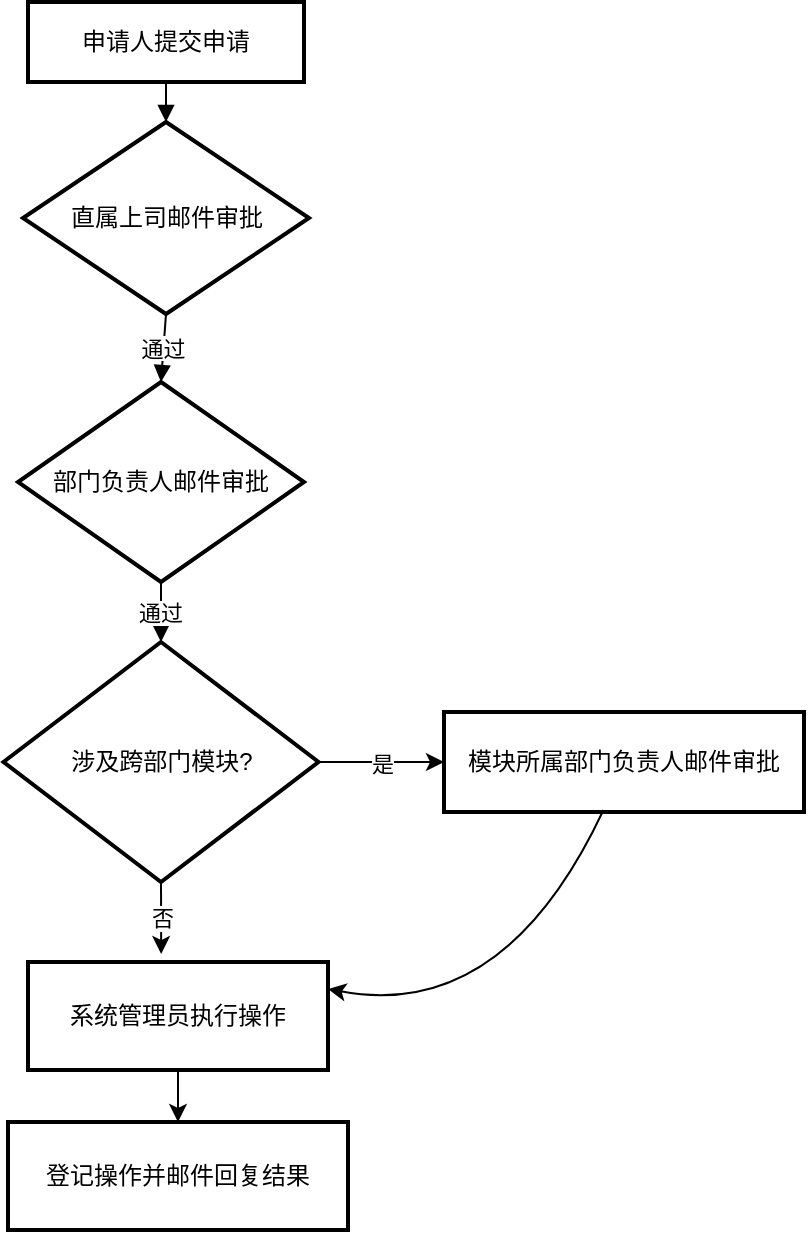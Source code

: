 <mxfile version="27.1.4">
  <diagram name="第 1 页" id="WRa8PWZzJa2GoMIzC6Us">
    <mxGraphModel dx="1273" dy="612" grid="1" gridSize="10" guides="1" tooltips="1" connect="1" arrows="1" fold="1" page="1" pageScale="1" pageWidth="827" pageHeight="1169" math="0" shadow="0">
      <root>
        <mxCell id="0" />
        <mxCell id="1" parent="0" />
        <mxCell id="-FCt8ouzUIe52Q_dRmdr-1" value="申请人提交申请" style="whiteSpace=wrap;strokeWidth=2;" vertex="1" parent="1">
          <mxGeometry x="92" y="30" width="138" height="40" as="geometry" />
        </mxCell>
        <mxCell id="-FCt8ouzUIe52Q_dRmdr-2" value="直属上司邮件审批" style="rhombus;strokeWidth=2;whiteSpace=wrap;" vertex="1" parent="1">
          <mxGeometry x="89.5" y="90" width="143" height="96" as="geometry" />
        </mxCell>
        <mxCell id="-FCt8ouzUIe52Q_dRmdr-3" value="部门负责人邮件审批" style="rhombus;strokeWidth=2;whiteSpace=wrap;" vertex="1" parent="1">
          <mxGeometry x="87" y="220" width="143" height="100" as="geometry" />
        </mxCell>
        <mxCell id="-FCt8ouzUIe52Q_dRmdr-4" value="涉及跨部门模块?" style="rhombus;strokeWidth=2;whiteSpace=wrap;" vertex="1" parent="1">
          <mxGeometry x="79.75" y="350" width="157.5" height="120" as="geometry" />
        </mxCell>
        <mxCell id="-FCt8ouzUIe52Q_dRmdr-5" value="模块所属部门负责人邮件审批" style="whiteSpace=wrap;strokeWidth=2;" vertex="1" parent="1">
          <mxGeometry x="300" y="385" width="180" height="50" as="geometry" />
        </mxCell>
        <mxCell id="-FCt8ouzUIe52Q_dRmdr-6" value="系统管理员执行操作" style="whiteSpace=wrap;strokeWidth=2;" vertex="1" parent="1">
          <mxGeometry x="92" y="510" width="150" height="54" as="geometry" />
        </mxCell>
        <mxCell id="-FCt8ouzUIe52Q_dRmdr-7" value="登记操作并邮件回复结果" style="whiteSpace=wrap;strokeWidth=2;" vertex="1" parent="1">
          <mxGeometry x="82" y="590" width="170" height="54" as="geometry" />
        </mxCell>
        <mxCell id="-FCt8ouzUIe52Q_dRmdr-8" value="" style="curved=1;startArrow=none;endArrow=block;exitX=0.5;exitY=1;entryX=0.5;entryY=0;rounded=0;" edge="1" parent="1" source="-FCt8ouzUIe52Q_dRmdr-1" target="-FCt8ouzUIe52Q_dRmdr-2">
          <mxGeometry relative="1" as="geometry">
            <Array as="points" />
          </mxGeometry>
        </mxCell>
        <mxCell id="-FCt8ouzUIe52Q_dRmdr-9" value="通过" style="curved=1;startArrow=none;endArrow=block;exitX=0.5;exitY=1;entryX=0.5;entryY=0;rounded=0;" edge="1" parent="1" source="-FCt8ouzUIe52Q_dRmdr-2" target="-FCt8ouzUIe52Q_dRmdr-3">
          <mxGeometry relative="1" as="geometry">
            <Array as="points" />
          </mxGeometry>
        </mxCell>
        <mxCell id="-FCt8ouzUIe52Q_dRmdr-10" value="通过" style="curved=1;startArrow=none;endArrow=block;exitX=0.5;exitY=1;entryX=0.5;entryY=0;rounded=0;" edge="1" parent="1" source="-FCt8ouzUIe52Q_dRmdr-3" target="-FCt8ouzUIe52Q_dRmdr-4">
          <mxGeometry relative="1" as="geometry">
            <Array as="points" />
          </mxGeometry>
        </mxCell>
        <mxCell id="-FCt8ouzUIe52Q_dRmdr-15" value="" style="endArrow=classic;html=1;rounded=0;exitX=1;exitY=0.5;exitDx=0;exitDy=0;entryX=0;entryY=0.5;entryDx=0;entryDy=0;" edge="1" parent="1" source="-FCt8ouzUIe52Q_dRmdr-4" target="-FCt8ouzUIe52Q_dRmdr-5">
          <mxGeometry width="50" height="50" relative="1" as="geometry">
            <mxPoint x="390" y="530" as="sourcePoint" />
            <mxPoint x="440" y="480" as="targetPoint" />
          </mxGeometry>
        </mxCell>
        <mxCell id="-FCt8ouzUIe52Q_dRmdr-16" value="是" style="edgeLabel;html=1;align=center;verticalAlign=middle;resizable=0;points=[];" vertex="1" connectable="0" parent="-FCt8ouzUIe52Q_dRmdr-15">
          <mxGeometry x="-0.003" y="-1" relative="1" as="geometry">
            <mxPoint as="offset" />
          </mxGeometry>
        </mxCell>
        <mxCell id="-FCt8ouzUIe52Q_dRmdr-17" value="" style="endArrow=classic;html=1;rounded=0;exitX=0.5;exitY=1;exitDx=0;exitDy=0;entryX=0.444;entryY=-0.074;entryDx=0;entryDy=0;entryPerimeter=0;" edge="1" parent="1" source="-FCt8ouzUIe52Q_dRmdr-4" target="-FCt8ouzUIe52Q_dRmdr-6">
          <mxGeometry width="50" height="50" relative="1" as="geometry">
            <mxPoint x="390" y="630" as="sourcePoint" />
            <mxPoint x="440" y="580" as="targetPoint" />
          </mxGeometry>
        </mxCell>
        <mxCell id="-FCt8ouzUIe52Q_dRmdr-20" value="否" style="edgeLabel;html=1;align=center;verticalAlign=middle;resizable=0;points=[];" vertex="1" connectable="0" parent="-FCt8ouzUIe52Q_dRmdr-17">
          <mxGeometry x="-0.027" relative="1" as="geometry">
            <mxPoint as="offset" />
          </mxGeometry>
        </mxCell>
        <mxCell id="-FCt8ouzUIe52Q_dRmdr-19" value="" style="curved=1;endArrow=classic;html=1;rounded=0;exitX=0.443;exitY=0.98;exitDx=0;exitDy=0;exitPerimeter=0;entryX=1;entryY=0.25;entryDx=0;entryDy=0;" edge="1" parent="1" source="-FCt8ouzUIe52Q_dRmdr-5" target="-FCt8ouzUIe52Q_dRmdr-6">
          <mxGeometry width="50" height="50" relative="1" as="geometry">
            <mxPoint x="390" y="730" as="sourcePoint" />
            <mxPoint x="440" y="680" as="targetPoint" />
            <Array as="points">
              <mxPoint x="330" y="540" />
            </Array>
          </mxGeometry>
        </mxCell>
        <mxCell id="-FCt8ouzUIe52Q_dRmdr-22" value="" style="endArrow=classic;html=1;rounded=0;exitX=0.5;exitY=1;exitDx=0;exitDy=0;entryX=0.5;entryY=0;entryDx=0;entryDy=0;" edge="1" parent="1" source="-FCt8ouzUIe52Q_dRmdr-6" target="-FCt8ouzUIe52Q_dRmdr-7">
          <mxGeometry width="50" height="50" relative="1" as="geometry">
            <mxPoint x="350" y="585" as="sourcePoint" />
            <mxPoint x="400" y="535" as="targetPoint" />
          </mxGeometry>
        </mxCell>
      </root>
    </mxGraphModel>
  </diagram>
</mxfile>
